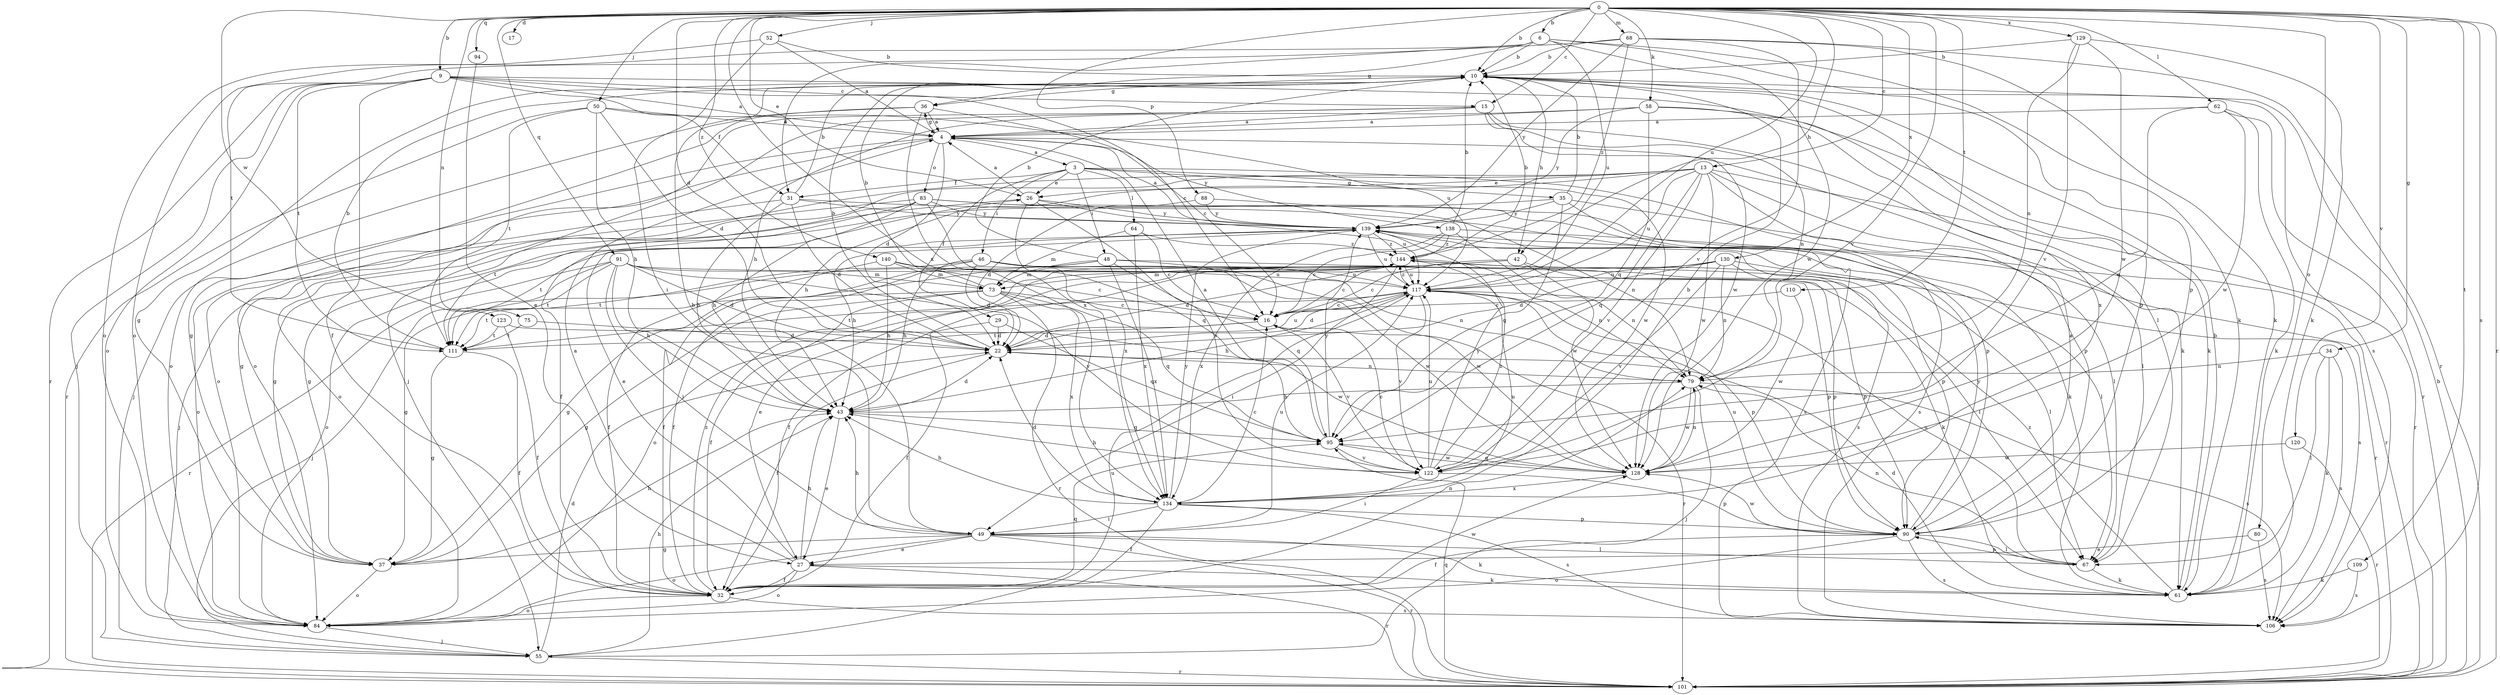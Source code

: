 strict digraph  {
0;
3;
4;
6;
9;
10;
13;
15;
16;
17;
22;
26;
27;
29;
31;
32;
34;
35;
36;
37;
42;
43;
46;
48;
49;
50;
52;
55;
58;
61;
62;
64;
67;
68;
73;
75;
79;
80;
83;
84;
88;
90;
91;
94;
95;
101;
106;
109;
110;
111;
117;
120;
122;
123;
128;
129;
130;
134;
138;
139;
140;
144;
0 -> 6  [label=b];
0 -> 9  [label=b];
0 -> 10  [label=b];
0 -> 13  [label=c];
0 -> 15  [label=c];
0 -> 17  [label=d];
0 -> 22  [label=d];
0 -> 26  [label=e];
0 -> 34  [label=g];
0 -> 42  [label=h];
0 -> 50  [label=j];
0 -> 52  [label=j];
0 -> 58  [label=k];
0 -> 62  [label=l];
0 -> 68  [label=m];
0 -> 75  [label=n];
0 -> 80  [label=o];
0 -> 88  [label=p];
0 -> 91  [label=q];
0 -> 94  [label=q];
0 -> 101  [label=r];
0 -> 106  [label=s];
0 -> 109  [label=t];
0 -> 110  [label=t];
0 -> 117  [label=u];
0 -> 120  [label=v];
0 -> 122  [label=v];
0 -> 123  [label=w];
0 -> 129  [label=x];
0 -> 130  [label=x];
0 -> 134  [label=x];
0 -> 140  [label=z];
3 -> 26  [label=e];
3 -> 29  [label=f];
3 -> 31  [label=f];
3 -> 35  [label=g];
3 -> 46  [label=i];
3 -> 48  [label=i];
3 -> 64  [label=l];
3 -> 90  [label=p];
3 -> 128  [label=w];
4 -> 3  [label=a];
4 -> 22  [label=d];
4 -> 36  [label=g];
4 -> 55  [label=j];
4 -> 83  [label=o];
4 -> 84  [label=o];
4 -> 138  [label=y];
6 -> 10  [label=b];
6 -> 31  [label=f];
6 -> 36  [label=g];
6 -> 61  [label=k];
6 -> 84  [label=o];
6 -> 90  [label=p];
6 -> 117  [label=u];
6 -> 128  [label=w];
9 -> 4  [label=a];
9 -> 15  [label=c];
9 -> 16  [label=c];
9 -> 31  [label=f];
9 -> 32  [label=f];
9 -> 55  [label=j];
9 -> 67  [label=l];
9 -> 84  [label=o];
9 -> 101  [label=r];
9 -> 111  [label=t];
10 -> 36  [label=g];
10 -> 37  [label=g];
10 -> 42  [label=h];
10 -> 90  [label=p];
10 -> 106  [label=s];
13 -> 26  [label=e];
13 -> 37  [label=g];
13 -> 43  [label=h];
13 -> 67  [label=l];
13 -> 84  [label=o];
13 -> 90  [label=p];
13 -> 95  [label=q];
13 -> 101  [label=r];
13 -> 117  [label=u];
13 -> 122  [label=v];
13 -> 128  [label=w];
15 -> 4  [label=a];
15 -> 55  [label=j];
15 -> 61  [label=k];
15 -> 79  [label=n];
15 -> 84  [label=o];
15 -> 128  [label=w];
16 -> 22  [label=d];
16 -> 101  [label=r];
16 -> 111  [label=t];
16 -> 122  [label=v];
22 -> 10  [label=b];
22 -> 32  [label=f];
22 -> 79  [label=n];
22 -> 117  [label=u];
26 -> 4  [label=a];
26 -> 37  [label=g];
26 -> 117  [label=u];
26 -> 122  [label=v];
26 -> 134  [label=x];
26 -> 139  [label=y];
27 -> 4  [label=a];
27 -> 26  [label=e];
27 -> 32  [label=f];
27 -> 43  [label=h];
27 -> 61  [label=k];
27 -> 84  [label=o];
27 -> 101  [label=r];
29 -> 22  [label=d];
29 -> 32  [label=f];
29 -> 95  [label=q];
31 -> 10  [label=b];
31 -> 22  [label=d];
31 -> 43  [label=h];
31 -> 84  [label=o];
31 -> 106  [label=s];
31 -> 139  [label=y];
32 -> 79  [label=n];
32 -> 84  [label=o];
32 -> 95  [label=q];
32 -> 106  [label=s];
32 -> 128  [label=w];
32 -> 144  [label=z];
34 -> 61  [label=k];
34 -> 67  [label=l];
34 -> 79  [label=n];
34 -> 106  [label=s];
35 -> 10  [label=b];
35 -> 37  [label=g];
35 -> 95  [label=q];
35 -> 101  [label=r];
35 -> 106  [label=s];
35 -> 139  [label=y];
36 -> 4  [label=a];
36 -> 16  [label=c];
36 -> 37  [label=g];
36 -> 84  [label=o];
36 -> 134  [label=x];
37 -> 43  [label=h];
37 -> 84  [label=o];
42 -> 16  [label=c];
42 -> 73  [label=m];
42 -> 79  [label=n];
42 -> 84  [label=o];
42 -> 90  [label=p];
43 -> 22  [label=d];
43 -> 27  [label=e];
43 -> 95  [label=q];
46 -> 22  [label=d];
46 -> 32  [label=f];
46 -> 43  [label=h];
46 -> 61  [label=k];
46 -> 79  [label=n];
46 -> 111  [label=t];
46 -> 117  [label=u];
46 -> 128  [label=w];
48 -> 10  [label=b];
48 -> 32  [label=f];
48 -> 37  [label=g];
48 -> 67  [label=l];
48 -> 73  [label=m];
48 -> 95  [label=q];
48 -> 128  [label=w];
48 -> 134  [label=x];
49 -> 10  [label=b];
49 -> 27  [label=e];
49 -> 37  [label=g];
49 -> 43  [label=h];
49 -> 61  [label=k];
49 -> 67  [label=l];
49 -> 84  [label=o];
49 -> 101  [label=r];
49 -> 117  [label=u];
50 -> 4  [label=a];
50 -> 22  [label=d];
50 -> 43  [label=h];
50 -> 101  [label=r];
50 -> 111  [label=t];
50 -> 117  [label=u];
52 -> 4  [label=a];
52 -> 10  [label=b];
52 -> 49  [label=i];
52 -> 84  [label=o];
55 -> 22  [label=d];
55 -> 43  [label=h];
55 -> 101  [label=r];
55 -> 117  [label=u];
58 -> 4  [label=a];
58 -> 43  [label=h];
58 -> 61  [label=k];
58 -> 95  [label=q];
58 -> 134  [label=x];
58 -> 139  [label=y];
61 -> 10  [label=b];
61 -> 22  [label=d];
61 -> 144  [label=z];
62 -> 4  [label=a];
62 -> 61  [label=k];
62 -> 95  [label=q];
62 -> 101  [label=r];
62 -> 128  [label=w];
64 -> 16  [label=c];
64 -> 73  [label=m];
64 -> 134  [label=x];
64 -> 144  [label=z];
67 -> 61  [label=k];
67 -> 79  [label=n];
67 -> 90  [label=p];
67 -> 117  [label=u];
68 -> 10  [label=b];
68 -> 61  [label=k];
68 -> 101  [label=r];
68 -> 111  [label=t];
68 -> 122  [label=v];
68 -> 139  [label=y];
68 -> 144  [label=z];
73 -> 10  [label=b];
73 -> 16  [label=c];
73 -> 32  [label=f];
73 -> 37  [label=g];
73 -> 95  [label=q];
73 -> 101  [label=r];
73 -> 111  [label=t];
73 -> 134  [label=x];
75 -> 22  [label=d];
75 -> 111  [label=t];
79 -> 43  [label=h];
79 -> 55  [label=j];
79 -> 106  [label=s];
79 -> 128  [label=w];
80 -> 27  [label=e];
80 -> 106  [label=s];
83 -> 32  [label=f];
83 -> 43  [label=h];
83 -> 55  [label=j];
83 -> 61  [label=k];
83 -> 67  [label=l];
83 -> 95  [label=q];
83 -> 111  [label=t];
83 -> 139  [label=y];
84 -> 55  [label=j];
88 -> 22  [label=d];
88 -> 79  [label=n];
88 -> 139  [label=y];
90 -> 4  [label=a];
90 -> 32  [label=f];
90 -> 67  [label=l];
90 -> 84  [label=o];
90 -> 106  [label=s];
90 -> 117  [label=u];
90 -> 128  [label=w];
90 -> 139  [label=y];
91 -> 22  [label=d];
91 -> 43  [label=h];
91 -> 49  [label=i];
91 -> 55  [label=j];
91 -> 73  [label=m];
91 -> 90  [label=p];
91 -> 101  [label=r];
91 -> 111  [label=t];
91 -> 122  [label=v];
94 -> 27  [label=e];
95 -> 4  [label=a];
95 -> 122  [label=v];
95 -> 128  [label=w];
95 -> 139  [label=y];
101 -> 10  [label=b];
101 -> 95  [label=q];
109 -> 61  [label=k];
109 -> 106  [label=s];
110 -> 16  [label=c];
110 -> 128  [label=w];
111 -> 10  [label=b];
111 -> 32  [label=f];
111 -> 37  [label=g];
117 -> 16  [label=c];
117 -> 22  [label=d];
117 -> 43  [label=h];
117 -> 90  [label=p];
117 -> 111  [label=t];
117 -> 122  [label=v];
117 -> 144  [label=z];
120 -> 101  [label=r];
120 -> 128  [label=w];
122 -> 16  [label=c];
122 -> 43  [label=h];
122 -> 49  [label=i];
122 -> 90  [label=p];
122 -> 117  [label=u];
122 -> 139  [label=y];
122 -> 144  [label=z];
123 -> 32  [label=f];
123 -> 111  [label=t];
123 -> 128  [label=w];
128 -> 79  [label=n];
128 -> 95  [label=q];
128 -> 134  [label=x];
129 -> 10  [label=b];
129 -> 61  [label=k];
129 -> 79  [label=n];
129 -> 122  [label=v];
129 -> 128  [label=w];
130 -> 22  [label=d];
130 -> 32  [label=f];
130 -> 67  [label=l];
130 -> 79  [label=n];
130 -> 90  [label=p];
130 -> 117  [label=u];
130 -> 122  [label=v];
134 -> 10  [label=b];
134 -> 16  [label=c];
134 -> 22  [label=d];
134 -> 32  [label=f];
134 -> 43  [label=h];
134 -> 49  [label=i];
134 -> 90  [label=p];
134 -> 106  [label=s];
134 -> 117  [label=u];
134 -> 139  [label=y];
138 -> 10  [label=b];
138 -> 16  [label=c];
138 -> 101  [label=r];
138 -> 128  [label=w];
138 -> 134  [label=x];
138 -> 144  [label=z];
139 -> 4  [label=a];
139 -> 43  [label=h];
139 -> 67  [label=l];
139 -> 84  [label=o];
139 -> 90  [label=p];
139 -> 106  [label=s];
139 -> 111  [label=t];
139 -> 117  [label=u];
139 -> 144  [label=z];
140 -> 16  [label=c];
140 -> 32  [label=f];
140 -> 43  [label=h];
140 -> 73  [label=m];
140 -> 117  [label=u];
144 -> 10  [label=b];
144 -> 16  [label=c];
144 -> 22  [label=d];
144 -> 27  [label=e];
144 -> 37  [label=g];
144 -> 49  [label=i];
144 -> 79  [label=n];
144 -> 106  [label=s];
144 -> 117  [label=u];
}
